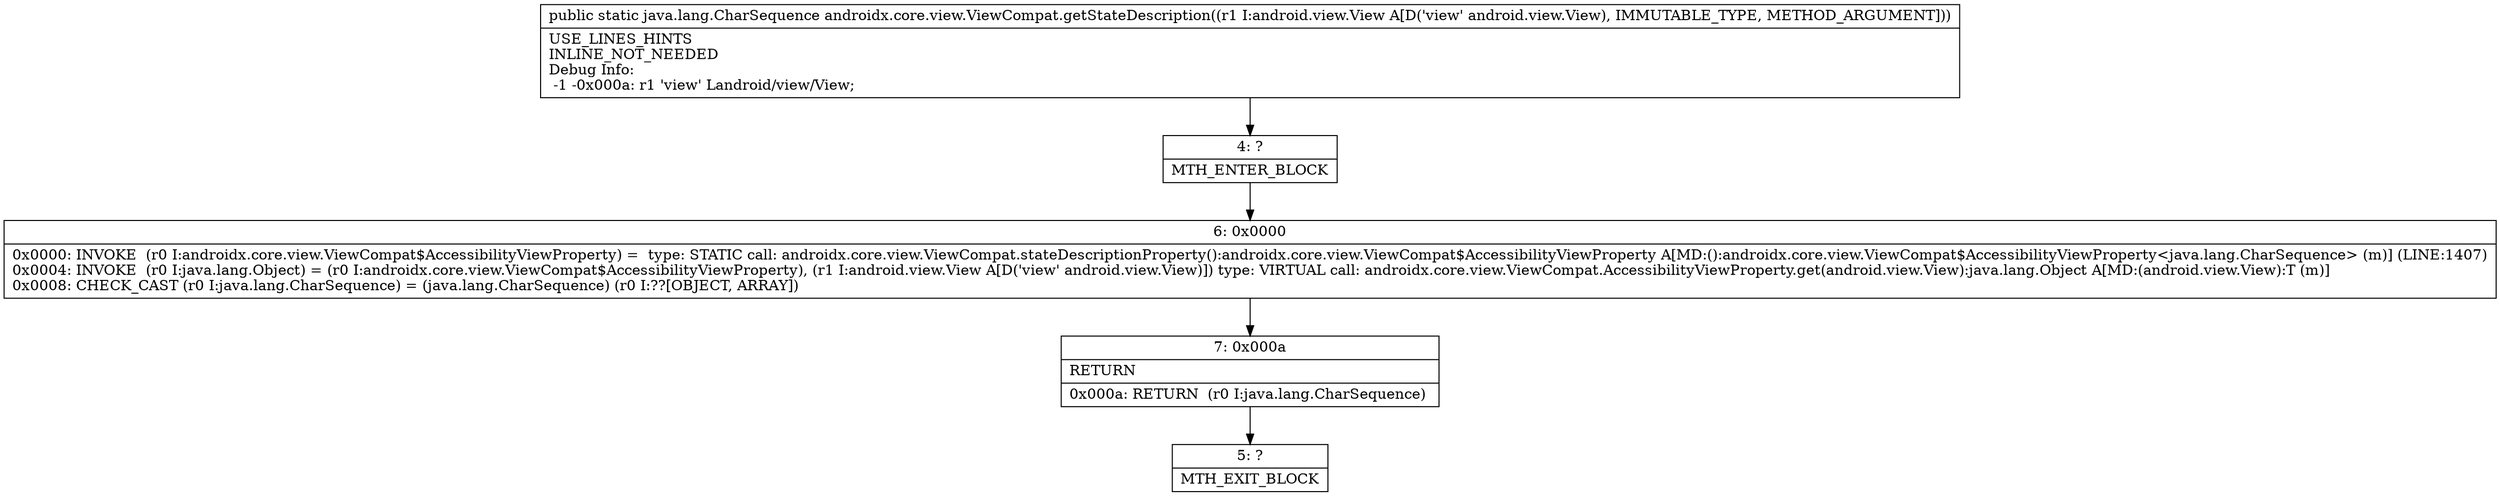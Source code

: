 digraph "CFG forandroidx.core.view.ViewCompat.getStateDescription(Landroid\/view\/View;)Ljava\/lang\/CharSequence;" {
Node_4 [shape=record,label="{4\:\ ?|MTH_ENTER_BLOCK\l}"];
Node_6 [shape=record,label="{6\:\ 0x0000|0x0000: INVOKE  (r0 I:androidx.core.view.ViewCompat$AccessibilityViewProperty) =  type: STATIC call: androidx.core.view.ViewCompat.stateDescriptionProperty():androidx.core.view.ViewCompat$AccessibilityViewProperty A[MD:():androidx.core.view.ViewCompat$AccessibilityViewProperty\<java.lang.CharSequence\> (m)] (LINE:1407)\l0x0004: INVOKE  (r0 I:java.lang.Object) = (r0 I:androidx.core.view.ViewCompat$AccessibilityViewProperty), (r1 I:android.view.View A[D('view' android.view.View)]) type: VIRTUAL call: androidx.core.view.ViewCompat.AccessibilityViewProperty.get(android.view.View):java.lang.Object A[MD:(android.view.View):T (m)]\l0x0008: CHECK_CAST (r0 I:java.lang.CharSequence) = (java.lang.CharSequence) (r0 I:??[OBJECT, ARRAY]) \l}"];
Node_7 [shape=record,label="{7\:\ 0x000a|RETURN\l|0x000a: RETURN  (r0 I:java.lang.CharSequence) \l}"];
Node_5 [shape=record,label="{5\:\ ?|MTH_EXIT_BLOCK\l}"];
MethodNode[shape=record,label="{public static java.lang.CharSequence androidx.core.view.ViewCompat.getStateDescription((r1 I:android.view.View A[D('view' android.view.View), IMMUTABLE_TYPE, METHOD_ARGUMENT]))  | USE_LINES_HINTS\lINLINE_NOT_NEEDED\lDebug Info:\l  \-1 \-0x000a: r1 'view' Landroid\/view\/View;\l}"];
MethodNode -> Node_4;Node_4 -> Node_6;
Node_6 -> Node_7;
Node_7 -> Node_5;
}

